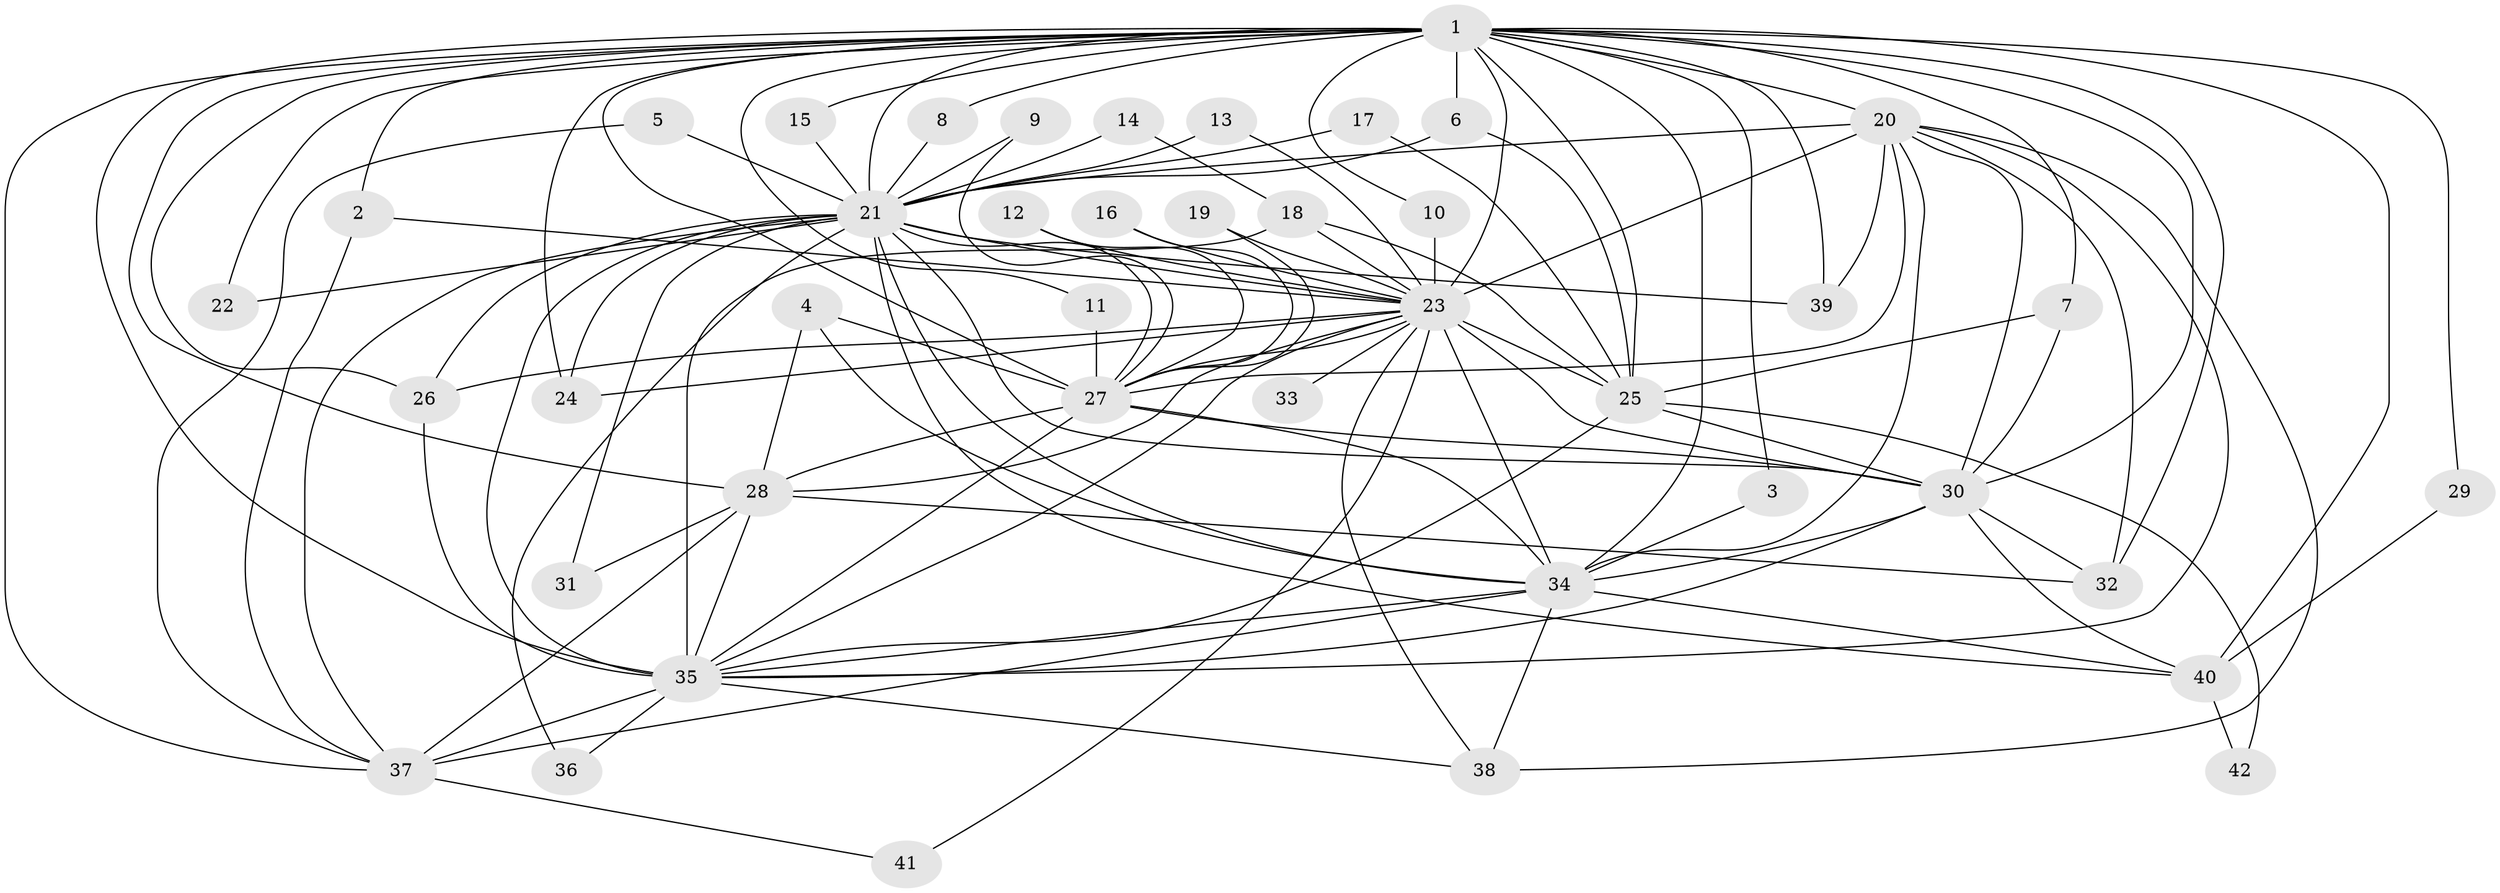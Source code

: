 // original degree distribution, {28: 0.024096385542168676, 18: 0.012048192771084338, 14: 0.012048192771084338, 20: 0.024096385542168676, 15: 0.012048192771084338, 13: 0.012048192771084338, 17: 0.012048192771084338, 19: 0.012048192771084338, 2: 0.6024096385542169, 4: 0.08433734939759036, 3: 0.14457831325301204, 5: 0.024096385542168676, 7: 0.012048192771084338, 9: 0.012048192771084338}
// Generated by graph-tools (version 1.1) at 2025/25/03/09/25 03:25:47]
// undirected, 42 vertices, 117 edges
graph export_dot {
graph [start="1"]
  node [color=gray90,style=filled];
  1;
  2;
  3;
  4;
  5;
  6;
  7;
  8;
  9;
  10;
  11;
  12;
  13;
  14;
  15;
  16;
  17;
  18;
  19;
  20;
  21;
  22;
  23;
  24;
  25;
  26;
  27;
  28;
  29;
  30;
  31;
  32;
  33;
  34;
  35;
  36;
  37;
  38;
  39;
  40;
  41;
  42;
  1 -- 2 [weight=1.0];
  1 -- 3 [weight=1.0];
  1 -- 6 [weight=1.0];
  1 -- 7 [weight=1.0];
  1 -- 8 [weight=1.0];
  1 -- 10 [weight=1.0];
  1 -- 11 [weight=1.0];
  1 -- 15 [weight=2.0];
  1 -- 20 [weight=4.0];
  1 -- 21 [weight=4.0];
  1 -- 22 [weight=1.0];
  1 -- 23 [weight=4.0];
  1 -- 24 [weight=2.0];
  1 -- 25 [weight=1.0];
  1 -- 26 [weight=1.0];
  1 -- 27 [weight=2.0];
  1 -- 28 [weight=1.0];
  1 -- 29 [weight=1.0];
  1 -- 30 [weight=2.0];
  1 -- 32 [weight=1.0];
  1 -- 34 [weight=3.0];
  1 -- 35 [weight=3.0];
  1 -- 37 [weight=1.0];
  1 -- 39 [weight=1.0];
  1 -- 40 [weight=2.0];
  2 -- 23 [weight=1.0];
  2 -- 37 [weight=1.0];
  3 -- 34 [weight=1.0];
  4 -- 27 [weight=1.0];
  4 -- 28 [weight=1.0];
  4 -- 34 [weight=1.0];
  5 -- 21 [weight=1.0];
  5 -- 37 [weight=1.0];
  6 -- 21 [weight=1.0];
  6 -- 25 [weight=1.0];
  7 -- 25 [weight=1.0];
  7 -- 30 [weight=1.0];
  8 -- 21 [weight=1.0];
  9 -- 21 [weight=1.0];
  9 -- 27 [weight=1.0];
  10 -- 23 [weight=1.0];
  11 -- 27 [weight=1.0];
  12 -- 23 [weight=1.0];
  12 -- 27 [weight=1.0];
  13 -- 21 [weight=1.0];
  13 -- 23 [weight=1.0];
  14 -- 18 [weight=1.0];
  14 -- 21 [weight=1.0];
  15 -- 21 [weight=1.0];
  16 -- 23 [weight=2.0];
  16 -- 27 [weight=1.0];
  17 -- 21 [weight=1.0];
  17 -- 25 [weight=1.0];
  18 -- 23 [weight=1.0];
  18 -- 25 [weight=1.0];
  18 -- 35 [weight=1.0];
  19 -- 23 [weight=1.0];
  19 -- 27 [weight=1.0];
  20 -- 21 [weight=2.0];
  20 -- 23 [weight=1.0];
  20 -- 27 [weight=1.0];
  20 -- 30 [weight=1.0];
  20 -- 32 [weight=1.0];
  20 -- 34 [weight=1.0];
  20 -- 35 [weight=1.0];
  20 -- 38 [weight=1.0];
  20 -- 39 [weight=1.0];
  21 -- 22 [weight=1.0];
  21 -- 23 [weight=2.0];
  21 -- 24 [weight=1.0];
  21 -- 26 [weight=1.0];
  21 -- 27 [weight=3.0];
  21 -- 30 [weight=3.0];
  21 -- 31 [weight=1.0];
  21 -- 34 [weight=2.0];
  21 -- 35 [weight=3.0];
  21 -- 36 [weight=1.0];
  21 -- 37 [weight=1.0];
  21 -- 39 [weight=1.0];
  21 -- 40 [weight=1.0];
  23 -- 24 [weight=1.0];
  23 -- 25 [weight=1.0];
  23 -- 26 [weight=1.0];
  23 -- 27 [weight=2.0];
  23 -- 28 [weight=1.0];
  23 -- 30 [weight=1.0];
  23 -- 33 [weight=1.0];
  23 -- 34 [weight=1.0];
  23 -- 35 [weight=1.0];
  23 -- 38 [weight=1.0];
  23 -- 41 [weight=1.0];
  25 -- 30 [weight=1.0];
  25 -- 35 [weight=1.0];
  25 -- 42 [weight=1.0];
  26 -- 35 [weight=1.0];
  27 -- 28 [weight=1.0];
  27 -- 30 [weight=2.0];
  27 -- 34 [weight=1.0];
  27 -- 35 [weight=2.0];
  28 -- 31 [weight=1.0];
  28 -- 32 [weight=1.0];
  28 -- 35 [weight=1.0];
  28 -- 37 [weight=1.0];
  29 -- 40 [weight=1.0];
  30 -- 32 [weight=1.0];
  30 -- 34 [weight=1.0];
  30 -- 35 [weight=1.0];
  30 -- 40 [weight=1.0];
  34 -- 35 [weight=1.0];
  34 -- 37 [weight=1.0];
  34 -- 38 [weight=1.0];
  34 -- 40 [weight=1.0];
  35 -- 36 [weight=1.0];
  35 -- 37 [weight=1.0];
  35 -- 38 [weight=1.0];
  37 -- 41 [weight=1.0];
  40 -- 42 [weight=1.0];
}
